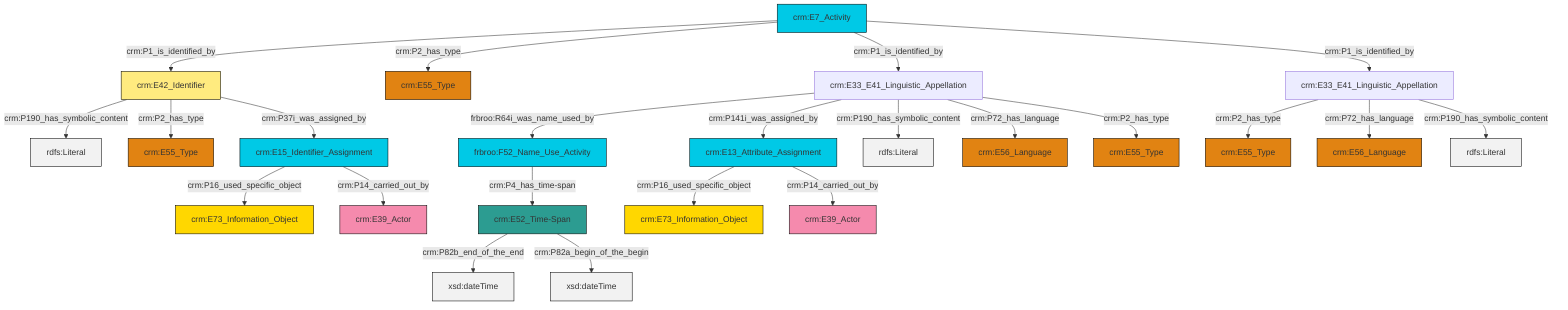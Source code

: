 graph TD
classDef Literal fill:#f2f2f2,stroke:#000000;
classDef CRM_Entity fill:#FFFFFF,stroke:#000000;
classDef Temporal_Entity fill:#00C9E6, stroke:#000000;
classDef Type fill:#E18312, stroke:#000000;
classDef Time-Span fill:#2C9C91, stroke:#000000;
classDef Appellation fill:#FFEB7F, stroke:#000000;
classDef Place fill:#008836, stroke:#000000;
classDef Persistent_Item fill:#B266B2, stroke:#000000;
classDef Conceptual_Object fill:#FFD700, stroke:#000000;
classDef Physical_Thing fill:#D2B48C, stroke:#000000;
classDef Actor fill:#f58aad, stroke:#000000;
classDef PC_Classes fill:#4ce600, stroke:#000000;
classDef Multi fill:#cccccc,stroke:#000000;

0["crm:E33_E41_Linguistic_Appellation"]:::Default -->|crm:P2_has_type| 1["crm:E55_Type"]:::Type
4["frbroo:F52_Name_Use_Activity"]:::Temporal_Entity -->|crm:P4_has_time-span| 2["crm:E52_Time-Span"]:::Time-Span
2["crm:E52_Time-Span"]:::Time-Span -->|crm:P82b_end_of_the_end| 5[xsd:dateTime]:::Literal
9["crm:E33_E41_Linguistic_Appellation"]:::Default -->|frbroo:R64i_was_name_used_by| 4["frbroo:F52_Name_Use_Activity"]:::Temporal_Entity
10["crm:E42_Identifier"]:::Appellation -->|crm:P190_has_symbolic_content| 11[rdfs:Literal]:::Literal
16["crm:E7_Activity"]:::Temporal_Entity -->|crm:P1_is_identified_by| 10["crm:E42_Identifier"]:::Appellation
10["crm:E42_Identifier"]:::Appellation -->|crm:P2_has_type| 17["crm:E55_Type"]:::Type
18["crm:E15_Identifier_Assignment"]:::Temporal_Entity -->|crm:P16_used_specific_object| 19["crm:E73_Information_Object"]:::Conceptual_Object
9["crm:E33_E41_Linguistic_Appellation"]:::Default -->|crm:P141i_was_assigned_by| 20["crm:E13_Attribute_Assignment"]:::Temporal_Entity
10["crm:E42_Identifier"]:::Appellation -->|crm:P37i_was_assigned_by| 18["crm:E15_Identifier_Assignment"]:::Temporal_Entity
2["crm:E52_Time-Span"]:::Time-Span -->|crm:P82a_begin_of_the_begin| 26[xsd:dateTime]:::Literal
0["crm:E33_E41_Linguistic_Appellation"]:::Default -->|crm:P72_has_language| 13["crm:E56_Language"]:::Type
20["crm:E13_Attribute_Assignment"]:::Temporal_Entity -->|crm:P16_used_specific_object| 28["crm:E73_Information_Object"]:::Conceptual_Object
9["crm:E33_E41_Linguistic_Appellation"]:::Default -->|crm:P190_has_symbolic_content| 29[rdfs:Literal]:::Literal
9["crm:E33_E41_Linguistic_Appellation"]:::Default -->|crm:P72_has_language| 22["crm:E56_Language"]:::Type
16["crm:E7_Activity"]:::Temporal_Entity -->|crm:P2_has_type| 24["crm:E55_Type"]:::Type
9["crm:E33_E41_Linguistic_Appellation"]:::Default -->|crm:P2_has_type| 31["crm:E55_Type"]:::Type
16["crm:E7_Activity"]:::Temporal_Entity -->|crm:P1_is_identified_by| 9["crm:E33_E41_Linguistic_Appellation"]:::Default
0["crm:E33_E41_Linguistic_Appellation"]:::Default -->|crm:P190_has_symbolic_content| 37[rdfs:Literal]:::Literal
16["crm:E7_Activity"]:::Temporal_Entity -->|crm:P1_is_identified_by| 0["crm:E33_E41_Linguistic_Appellation"]:::Default
20["crm:E13_Attribute_Assignment"]:::Temporal_Entity -->|crm:P14_carried_out_by| 34["crm:E39_Actor"]:::Actor
18["crm:E15_Identifier_Assignment"]:::Temporal_Entity -->|crm:P14_carried_out_by| 7["crm:E39_Actor"]:::Actor